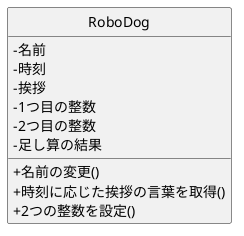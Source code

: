 @startuml Robodogクラス図
skinparam classAttributeIconSize 0
hide circle

class RoboDog {
 -名前
 -時刻
 -挨拶
 -1つ目の整数
 -2つ目の整数
 -足し算の結果
 +名前の変更()
 +時刻に応じた挨拶の言葉を取得()
 +2つの整数を設定()
}

@enduml
